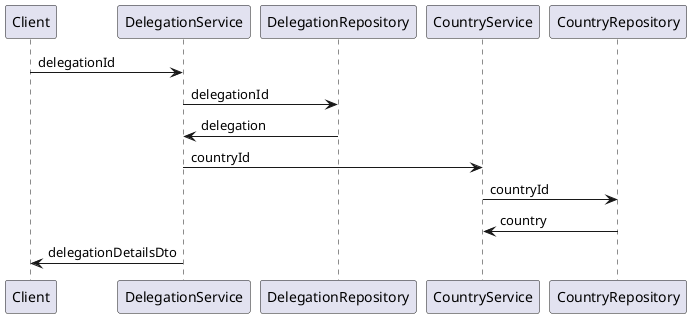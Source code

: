 @startuml
Client->DelegationService:delegationId
DelegationService->DelegationRepository:delegationId
DelegationRepository->DelegationService:delegation
DelegationService-> CountryService:countryId
CountryService->CountryRepository:countryId
CountryRepository->CountryService:country
DelegationService->Client:delegationDetailsDto
@enduml
